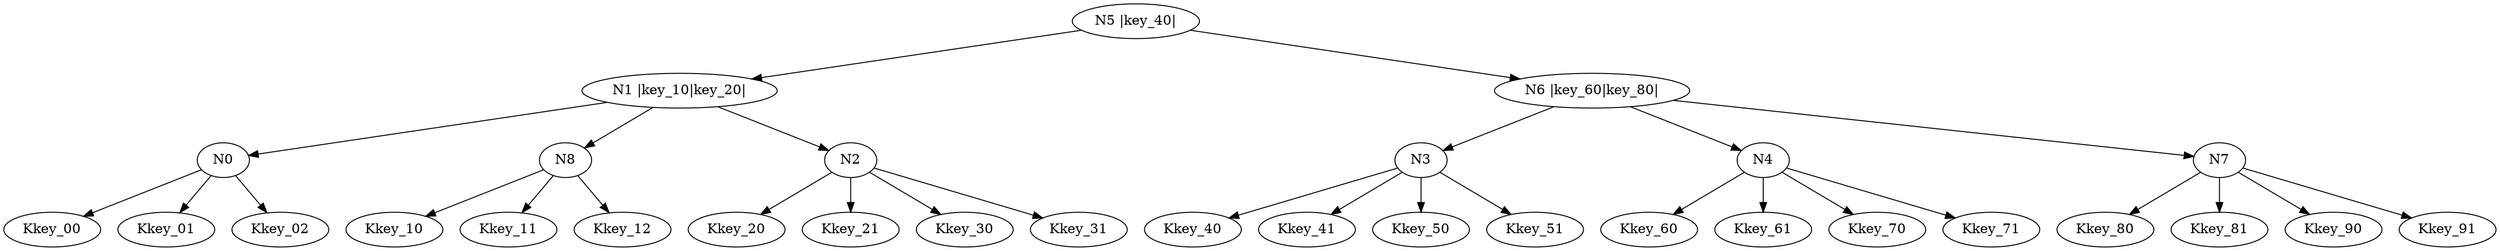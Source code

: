 digraph G {
N5[label="N5 |key_40|"]N5 -> N1;
N1[label="N1 |key_10|key_20|"]N1 -> N0;
N0 -> Kkey_00;
N0 -> Kkey_01;
N0 -> Kkey_02;
N1 -> N8;
N8 -> Kkey_10;
N8 -> Kkey_11;
N8 -> Kkey_12;
N1 -> N2;
N2 -> Kkey_20;
N2 -> Kkey_21;
N2 -> Kkey_30;
N2 -> Kkey_31;
N5 -> N6;
N6[label="N6 |key_60|key_80|"]N6 -> N3;
N3 -> Kkey_40;
N3 -> Kkey_41;
N3 -> Kkey_50;
N3 -> Kkey_51;
N6 -> N4;
N4 -> Kkey_60;
N4 -> Kkey_61;
N4 -> Kkey_70;
N4 -> Kkey_71;
N6 -> N7;
N7 -> Kkey_80;
N7 -> Kkey_81;
N7 -> Kkey_90;
N7 -> Kkey_91;
}
